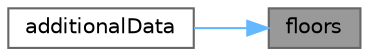digraph "floors"
{
 // INTERACTIVE_SVG=YES
 // LATEX_PDF_SIZE
  bgcolor="transparent";
  edge [fontname=Helvetica,fontsize=10,labelfontname=Helvetica,labelfontsize=10];
  node [fontname=Helvetica,fontsize=10,shape=box,height=0.2,width=0.4];
  rankdir="RL";
  Node1 [label="floors",height=0.2,width=0.4,color="gray40", fillcolor="grey60", style="filled", fontcolor="black",tooltip=" "];
  Node1 -> Node2 [dir="back",color="steelblue1",style="solid"];
  Node2 [label="additionalData",height=0.2,width=0.4,color="grey40", fillcolor="white", style="filled",URL="$classore_1_1data_1_1_cap_floor.html#af9ec5dcfee7297ab6cc404d9e4bd83ae",tooltip="returns all additional data returned by the trade once built"];
}
